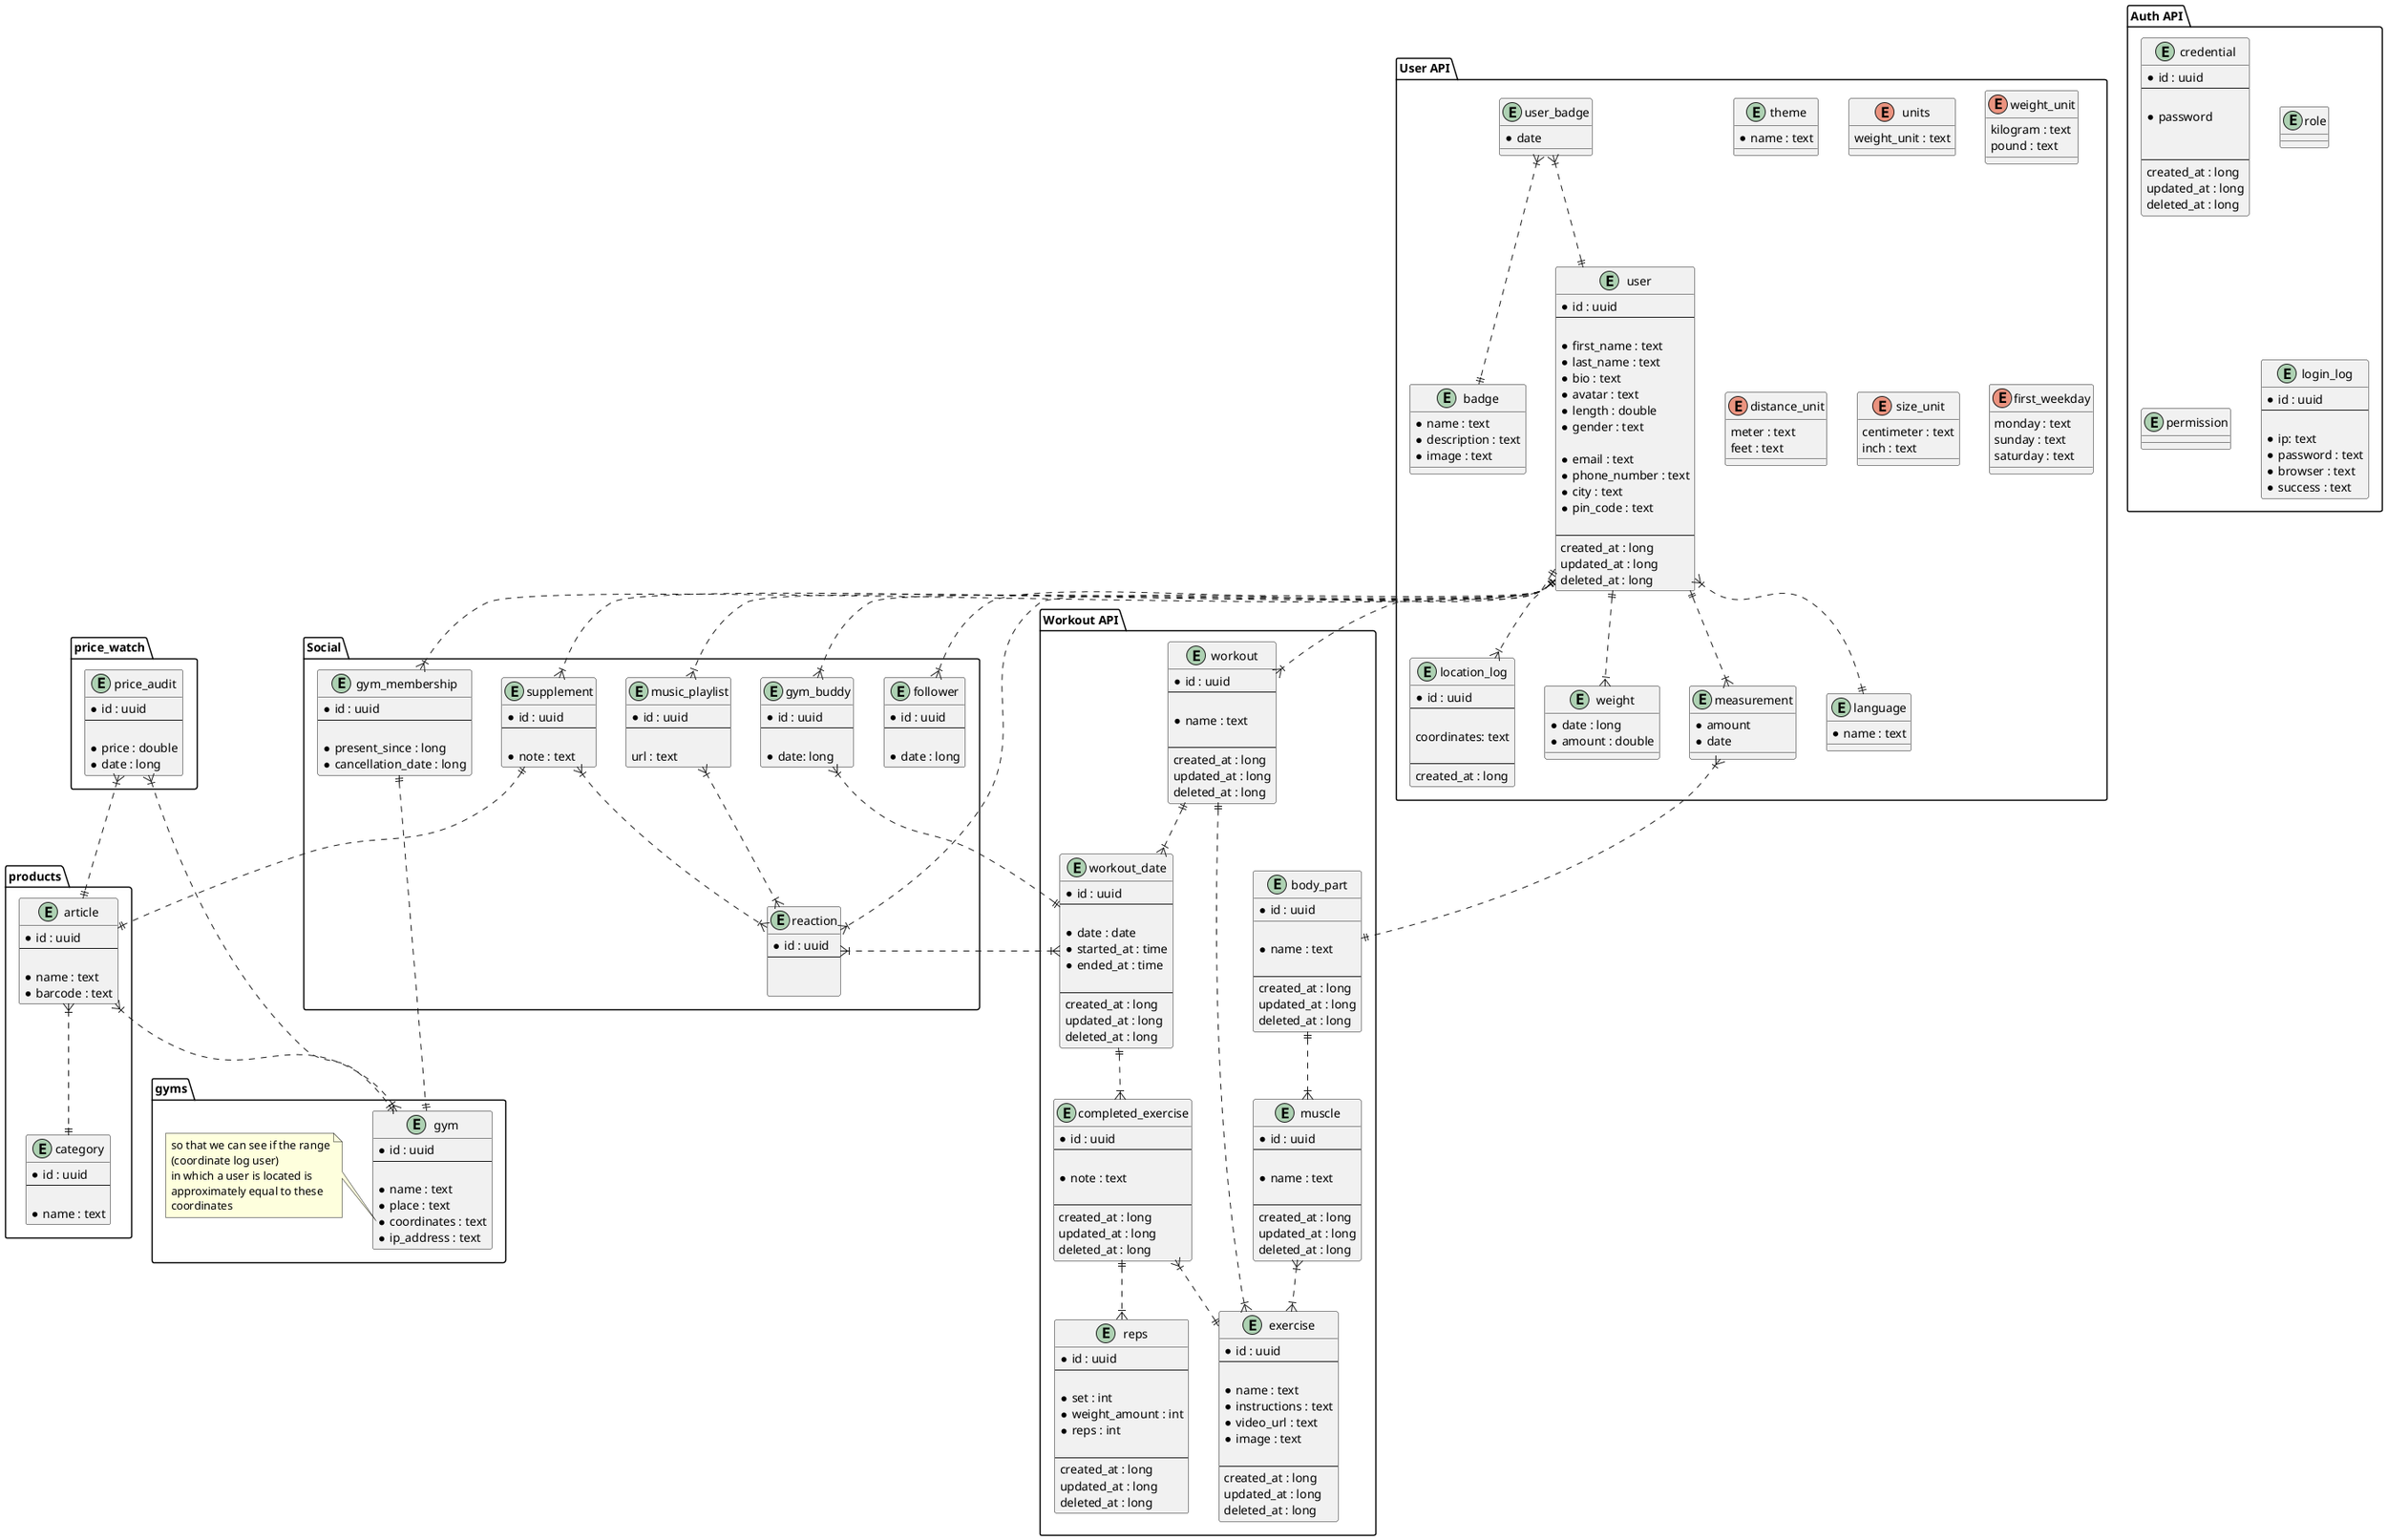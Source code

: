 @startuml
package "price_watch" {
    entity price_audit {
        * id : uuid
        --

        * price : double
        * date : long
    }
}
package "products" {
    entity article {
        * id : uuid
        --

        * name : text
        * barcode : text
    }
    entity category {
        * id : uuid
        --

        * name : text
    }
}

package "gyms" {
     entity gym {
        * id : uuid
        --

        * name : text
        * place : text
        * coordinates : text
        * ip_address : text
    }
    note left of gym::coordinates
        so that we can see if the range
        (coordinate log user)
        in which a user is located is
        approximately equal to these
        coordinates
    end note
}

package "Social" {
    entity music_playlist {
        * id : uuid
        --

        url : text
    }
    entity gym_membership {
        * id : uuid
        --

        * present_since : long
        * cancellation_date : long
    }
    entity supplement {
        * id : uuid
        --

        * note : text
    }
    entity follower {
        * id : uuid
        --

        * date : long
    }

    entity gym_buddy {
        * id : uuid
        --

        * date: long
    }

    entity reaction {
        * id : uuid
        --


    }
}


package "Auth API" {
    entity credential {
        * id : uuid
        --

        * password


        --
        created_at : long
        updated_at : long
        deleted_at : long
    }
    entity role {

    }
    entity permission {

    }

    entity login_log {
        * id : uuid
        --

        * ip: text
        * password : text
        * browser : text
        * success : text
    }
}


package "User API" {
    entity location_log {
        * id : uuid
        --

        coordinates: text

        --
        created_at : long
    }
    entity user {
        * id : uuid
        --

        * first_name : text
        * last_name : text
        * bio : text
        * avatar : text
        * length : double
        * gender : text

        * email : text
        * phone_number : text
        * city : text
        * pin_code : text

        --
        created_at : long
        updated_at : long
        deleted_at : long
    }
    entity weight {
        * date : long
        * amount : double
    }
    entity measurement {
        * amount
        * date
    }
    entity user_badge {
        * date
    }
    entity badge {
        * name : text
        * description : text
        * image : text
    }
    entity theme {
        * name : text
    }
    entity language {
        * name : text
    }
    enum units {
        weight_unit : text
    }
    enum weight_unit {
        kilogram : text
        pound : text
    }
    enum distance_unit {
        meter : text
        feet : text
    }
    enum size_unit {
        centimeter : text
        inch : text
    }
    enum first_weekday {
        monday : text
        sunday : text
        saturday : text
    }
}
package "Workout API"{
    entity workout {
        * id : uuid
        --

        * name : text

        --
        created_at : long
        updated_at : long
        deleted_at : long
    }

    entity workout_date {
        * id : uuid
        --

        * date : date
        * started_at : time
        * ended_at : time

        --
        created_at : long
        updated_at : long
        deleted_at : long
    }
    entity completed_exercise {
        * id : uuid
        --

        * note : text

        --
        created_at : long
        updated_at : long
        deleted_at : long
    }
    entity exercise {
        * id : uuid
        --

        * name : text
        * instructions : text
        * video_url : text
        * image : text

        --
        created_at : long
        updated_at : long
        deleted_at : long
    }

    entity muscle {
        * id : uuid
        --

        * name : text

        --
        created_at : long
        updated_at : long
        deleted_at : long
    }
    entity reps {
        * id : uuid
        --

        * set : int
        * weight_amount : int
        * reps : int

        --
        created_at : long
        updated_at : long
        deleted_at : long
    }
    entity body_part {
        * id : uuid
        __

        * name : text

        --
        created_at : long
        updated_at : long
        deleted_at : long
    }
}
'PriceWatch
price_audit }|..|| gym
price_audit }|..|| article

'Gym

'Product
article }|..|| category
article }|..|{ gym

'Social
user ||..|{ follower
user ||..|{ gym_buddy
user ||..|{ supplement
user ||..|{ reaction
user ||..|{ music_playlist
music_playlist }|..|{ reaction
workout_date }|..|{ reaction
supplement }|..|{ reaction
supplement ||..|| article
gym_buddy }|..|| workout_date
gym_membership ||..|| gym
gym_membership }|..|| user

'User
user }|..|| language
user ||..|{ measurement
user ||..|{ weight
user ||..|{ workout
user ||..|{ location_log

measurement }|..|| body_part
body_part ||..|{ muscle

user_badge }|..|| badge
user_badge }|..|| user

workout ||..|{ workout_date
workout ||..|{ exercise
workout_date ||..|{ completed_exercise
muscle }|..|{ exercise
completed_exercise }|..|| exercise
completed_exercise ||..|{ reps
@enduml